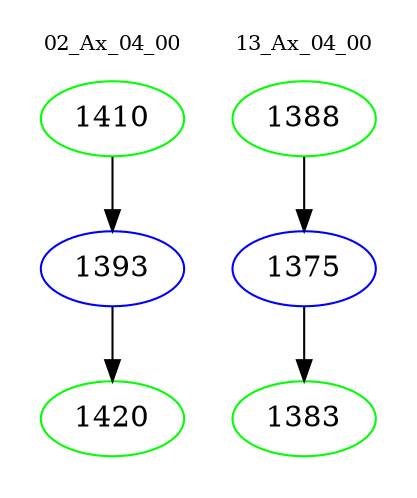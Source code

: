 digraph{
subgraph cluster_0 {
color = white
label = "02_Ax_04_00";
fontsize=10;
T0_1410 [label="1410", color="green"]
T0_1410 -> T0_1393 [color="black"]
T0_1393 [label="1393", color="blue"]
T0_1393 -> T0_1420 [color="black"]
T0_1420 [label="1420", color="green"]
}
subgraph cluster_1 {
color = white
label = "13_Ax_04_00";
fontsize=10;
T1_1388 [label="1388", color="green"]
T1_1388 -> T1_1375 [color="black"]
T1_1375 [label="1375", color="blue"]
T1_1375 -> T1_1383 [color="black"]
T1_1383 [label="1383", color="green"]
}
}
